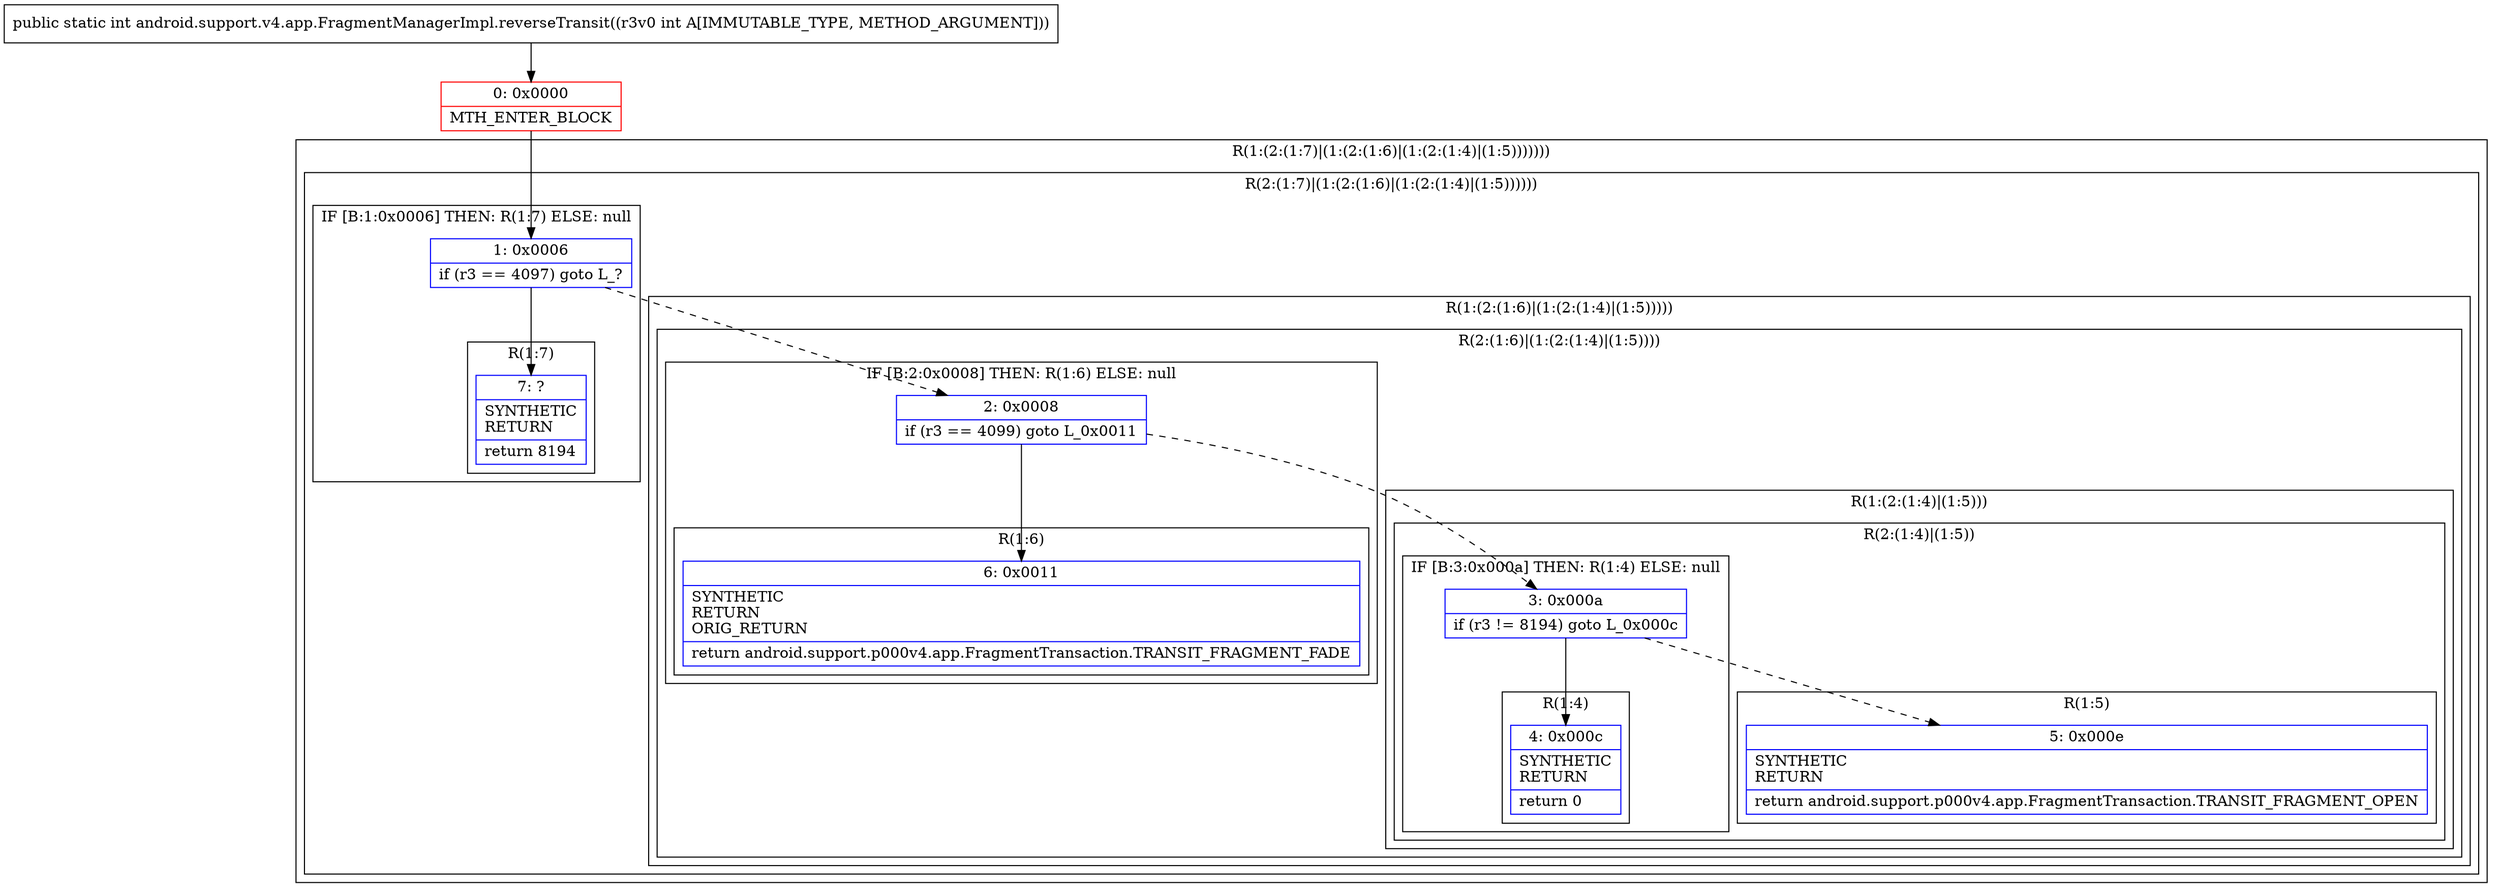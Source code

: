 digraph "CFG forandroid.support.v4.app.FragmentManagerImpl.reverseTransit(I)I" {
subgraph cluster_Region_1457269590 {
label = "R(1:(2:(1:7)|(1:(2:(1:6)|(1:(2:(1:4)|(1:5)))))))";
node [shape=record,color=blue];
subgraph cluster_Region_140612017 {
label = "R(2:(1:7)|(1:(2:(1:6)|(1:(2:(1:4)|(1:5))))))";
node [shape=record,color=blue];
subgraph cluster_IfRegion_1803294218 {
label = "IF [B:1:0x0006] THEN: R(1:7) ELSE: null";
node [shape=record,color=blue];
Node_1 [shape=record,label="{1\:\ 0x0006|if (r3 == 4097) goto L_?\l}"];
subgraph cluster_Region_1510247451 {
label = "R(1:7)";
node [shape=record,color=blue];
Node_7 [shape=record,label="{7\:\ ?|SYNTHETIC\lRETURN\l|return 8194\l}"];
}
}
subgraph cluster_Region_1832225430 {
label = "R(1:(2:(1:6)|(1:(2:(1:4)|(1:5)))))";
node [shape=record,color=blue];
subgraph cluster_Region_1776120472 {
label = "R(2:(1:6)|(1:(2:(1:4)|(1:5))))";
node [shape=record,color=blue];
subgraph cluster_IfRegion_1654322671 {
label = "IF [B:2:0x0008] THEN: R(1:6) ELSE: null";
node [shape=record,color=blue];
Node_2 [shape=record,label="{2\:\ 0x0008|if (r3 == 4099) goto L_0x0011\l}"];
subgraph cluster_Region_469817843 {
label = "R(1:6)";
node [shape=record,color=blue];
Node_6 [shape=record,label="{6\:\ 0x0011|SYNTHETIC\lRETURN\lORIG_RETURN\l|return android.support.p000v4.app.FragmentTransaction.TRANSIT_FRAGMENT_FADE\l}"];
}
}
subgraph cluster_Region_1570800095 {
label = "R(1:(2:(1:4)|(1:5)))";
node [shape=record,color=blue];
subgraph cluster_Region_1600872769 {
label = "R(2:(1:4)|(1:5))";
node [shape=record,color=blue];
subgraph cluster_IfRegion_1785451214 {
label = "IF [B:3:0x000a] THEN: R(1:4) ELSE: null";
node [shape=record,color=blue];
Node_3 [shape=record,label="{3\:\ 0x000a|if (r3 != 8194) goto L_0x000c\l}"];
subgraph cluster_Region_1891520817 {
label = "R(1:4)";
node [shape=record,color=blue];
Node_4 [shape=record,label="{4\:\ 0x000c|SYNTHETIC\lRETURN\l|return 0\l}"];
}
}
subgraph cluster_Region_701073536 {
label = "R(1:5)";
node [shape=record,color=blue];
Node_5 [shape=record,label="{5\:\ 0x000e|SYNTHETIC\lRETURN\l|return android.support.p000v4.app.FragmentTransaction.TRANSIT_FRAGMENT_OPEN\l}"];
}
}
}
}
}
}
}
Node_0 [shape=record,color=red,label="{0\:\ 0x0000|MTH_ENTER_BLOCK\l}"];
MethodNode[shape=record,label="{public static int android.support.v4.app.FragmentManagerImpl.reverseTransit((r3v0 int A[IMMUTABLE_TYPE, METHOD_ARGUMENT])) }"];
MethodNode -> Node_0;
Node_1 -> Node_2[style=dashed];
Node_1 -> Node_7;
Node_2 -> Node_3[style=dashed];
Node_2 -> Node_6;
Node_3 -> Node_4;
Node_3 -> Node_5[style=dashed];
Node_0 -> Node_1;
}

